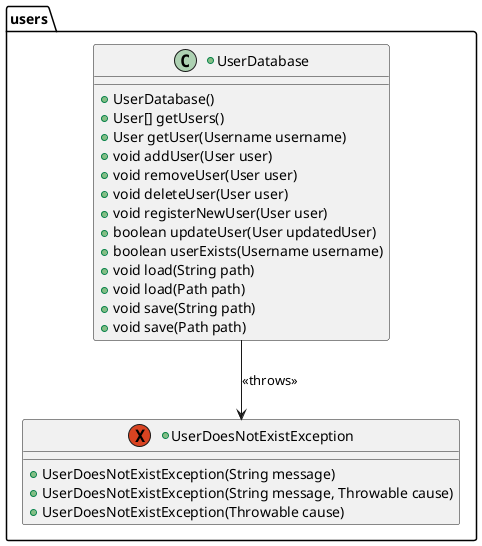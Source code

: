 @startuml exceptionAfter

package users {
    +exception UserDoesNotExistException {
            + UserDoesNotExistException(String message)
            + UserDoesNotExistException(String message, Throwable cause)
            + UserDoesNotExistException(Throwable cause)
        }

    +class UserDatabase {
            + UserDatabase()
            + User[] getUsers()
            + User getUser(Username username)
            + void addUser(User user)
            + void removeUser(User user)
            + void deleteUser(User user)
            + void registerNewUser(User user)
            + boolean updateUser(User updatedUser)
            + boolean userExists(Username username)
            + void load(String path)
            + void load(Path path)
            + void save(String path)
            + void save(Path path)
        }
}

UserDatabase --> UserDoesNotExistException : <<throws>>

@enduml